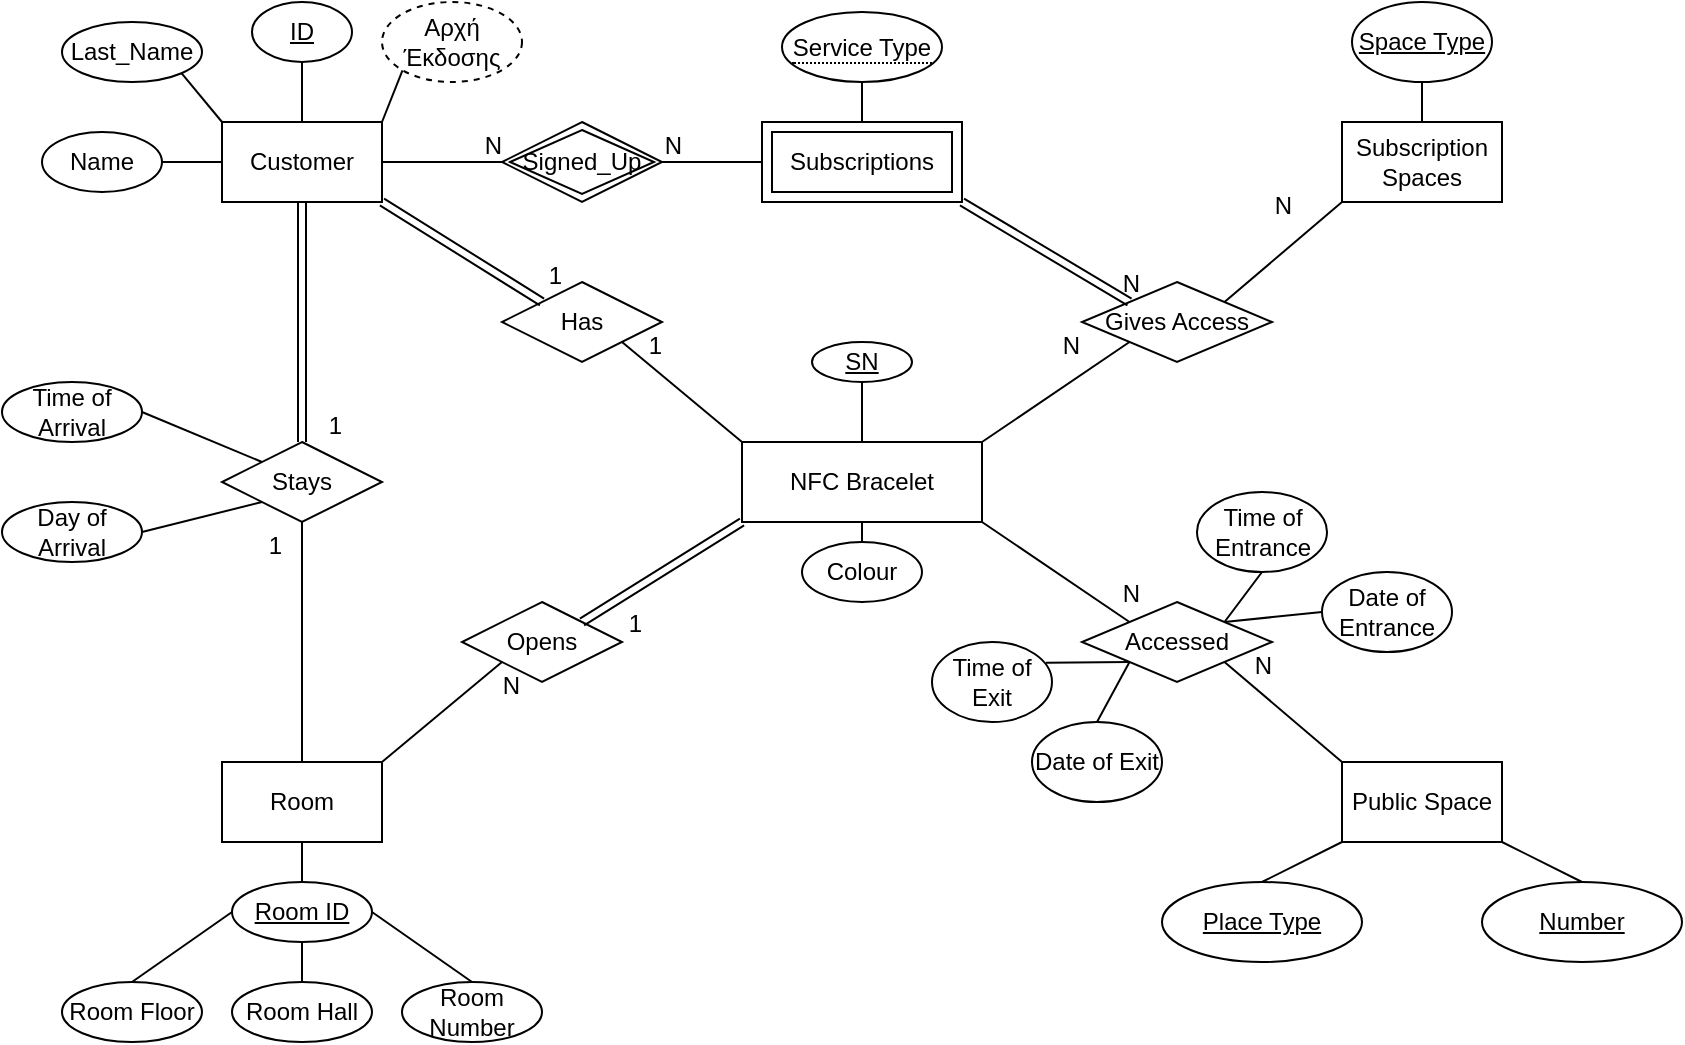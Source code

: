 <mxfile version="14.6.2" type="google"><diagram id="R2lEEEUBdFMjLlhIrx00" name="Page-1"><mxGraphModel dx="1278" dy="548" grid="1" gridSize="10" guides="1" tooltips="1" connect="1" arrows="1" fold="1" page="1" pageScale="1" pageWidth="850" pageHeight="1100" math="0" shadow="0" extFonts="Permanent Marker^https://fonts.googleapis.com/css?family=Permanent+Marker"><root><mxCell id="0"/><mxCell id="1" parent="0"/><mxCell id="50iBmGkazWA11hhUXQhm-44" value="Customer" style="whiteSpace=wrap;html=1;align=center;" vertex="1" parent="1"><mxGeometry x="120" y="80" width="80" height="40" as="geometry"/></mxCell><mxCell id="50iBmGkazWA11hhUXQhm-45" value="Subscription&lt;br&gt;Spaces" style="whiteSpace=wrap;html=1;align=center;" vertex="1" parent="1"><mxGeometry x="680" y="80" width="80" height="40" as="geometry"/></mxCell><mxCell id="50iBmGkazWA11hhUXQhm-46" value="Room" style="whiteSpace=wrap;html=1;align=center;" vertex="1" parent="1"><mxGeometry x="120" y="400" width="80" height="40" as="geometry"/></mxCell><mxCell id="50iBmGkazWA11hhUXQhm-47" value="NFC Bracelet" style="whiteSpace=wrap;html=1;align=center;" vertex="1" parent="1"><mxGeometry x="380" y="240" width="120" height="40" as="geometry"/></mxCell><mxCell id="50iBmGkazWA11hhUXQhm-48" value="Public Space" style="whiteSpace=wrap;html=1;align=center;" vertex="1" parent="1"><mxGeometry x="680" y="400" width="80" height="40" as="geometry"/></mxCell><mxCell id="50iBmGkazWA11hhUXQhm-49" value="Name" style="ellipse;whiteSpace=wrap;html=1;align=center;" vertex="1" parent="1"><mxGeometry x="30" y="85" width="60" height="30" as="geometry"/></mxCell><mxCell id="50iBmGkazWA11hhUXQhm-52" value="Last_Name" style="ellipse;whiteSpace=wrap;html=1;align=center;" vertex="1" parent="1"><mxGeometry x="40" y="30" width="70" height="30" as="geometry"/></mxCell><mxCell id="50iBmGkazWA11hhUXQhm-53" value="ID" style="ellipse;whiteSpace=wrap;html=1;align=center;fontStyle=4;" vertex="1" parent="1"><mxGeometry x="135" y="20" width="50" height="30" as="geometry"/></mxCell><mxCell id="50iBmGkazWA11hhUXQhm-56" value="" style="endArrow=none;html=1;rounded=0;exitX=0;exitY=0.5;exitDx=0;exitDy=0;entryX=1;entryY=0.5;entryDx=0;entryDy=0;" edge="1" parent="1" source="50iBmGkazWA11hhUXQhm-44" target="50iBmGkazWA11hhUXQhm-49"><mxGeometry relative="1" as="geometry"><mxPoint x="380" y="170" as="sourcePoint"/><mxPoint x="540" y="170" as="targetPoint"/></mxGeometry></mxCell><mxCell id="50iBmGkazWA11hhUXQhm-57" value="" style="endArrow=none;html=1;rounded=0;exitX=0;exitY=0;exitDx=0;exitDy=0;entryX=1;entryY=1;entryDx=0;entryDy=0;" edge="1" parent="1" source="50iBmGkazWA11hhUXQhm-44" target="50iBmGkazWA11hhUXQhm-52"><mxGeometry relative="1" as="geometry"><mxPoint x="130" y="110" as="sourcePoint"/><mxPoint x="100" y="110" as="targetPoint"/></mxGeometry></mxCell><mxCell id="50iBmGkazWA11hhUXQhm-58" value="" style="endArrow=none;html=1;rounded=0;exitX=0.5;exitY=0;exitDx=0;exitDy=0;entryX=0.5;entryY=1;entryDx=0;entryDy=0;" edge="1" parent="1" source="50iBmGkazWA11hhUXQhm-44" target="50iBmGkazWA11hhUXQhm-53"><mxGeometry relative="1" as="geometry"><mxPoint x="140" y="120" as="sourcePoint"/><mxPoint x="110" y="120" as="targetPoint"/></mxGeometry></mxCell><mxCell id="50iBmGkazWA11hhUXQhm-59" value="Αρχή Έκδοσης" style="ellipse;whiteSpace=wrap;html=1;align=center;dashed=1;" vertex="1" parent="1"><mxGeometry x="200" y="20" width="70" height="40" as="geometry"/></mxCell><mxCell id="50iBmGkazWA11hhUXQhm-61" value="" style="endArrow=none;html=1;rounded=0;exitX=0;exitY=1;exitDx=0;exitDy=0;entryX=1;entryY=0;entryDx=0;entryDy=0;" edge="1" parent="1" source="50iBmGkazWA11hhUXQhm-59" target="50iBmGkazWA11hhUXQhm-44"><mxGeometry relative="1" as="geometry"><mxPoint x="380" y="170" as="sourcePoint"/><mxPoint x="540" y="170" as="targetPoint"/></mxGeometry></mxCell><mxCell id="50iBmGkazWA11hhUXQhm-62" value="Stays" style="shape=rhombus;perimeter=rhombusPerimeter;whiteSpace=wrap;html=1;align=center;" vertex="1" parent="1"><mxGeometry x="120" y="240" width="80" height="40" as="geometry"/></mxCell><mxCell id="50iBmGkazWA11hhUXQhm-63" value="" style="shape=link;html=1;rounded=0;exitX=0.5;exitY=1;exitDx=0;exitDy=0;entryX=0.5;entryY=0;entryDx=0;entryDy=0;" edge="1" parent="1" source="50iBmGkazWA11hhUXQhm-44" target="50iBmGkazWA11hhUXQhm-62"><mxGeometry relative="1" as="geometry"><mxPoint x="380" y="370" as="sourcePoint"/><mxPoint x="540" y="370" as="targetPoint"/></mxGeometry></mxCell><mxCell id="50iBmGkazWA11hhUXQhm-64" value="1" style="resizable=0;html=1;align=right;verticalAlign=bottom;" connectable="0" vertex="1" parent="50iBmGkazWA11hhUXQhm-63"><mxGeometry x="1" relative="1" as="geometry"><mxPoint x="20" as="offset"/></mxGeometry></mxCell><mxCell id="50iBmGkazWA11hhUXQhm-65" value="" style="endArrow=none;html=1;rounded=0;exitX=0.5;exitY=0;exitDx=0;exitDy=0;entryX=0.5;entryY=1;entryDx=0;entryDy=0;" edge="1" parent="1" source="50iBmGkazWA11hhUXQhm-46" target="50iBmGkazWA11hhUXQhm-62"><mxGeometry relative="1" as="geometry"><mxPoint x="380" y="370" as="sourcePoint"/><mxPoint x="540" y="370" as="targetPoint"/></mxGeometry></mxCell><mxCell id="50iBmGkazWA11hhUXQhm-66" value="1" style="resizable=0;html=1;align=right;verticalAlign=bottom;" connectable="0" vertex="1" parent="50iBmGkazWA11hhUXQhm-65"><mxGeometry x="1" relative="1" as="geometry"><mxPoint x="-10" y="20" as="offset"/></mxGeometry></mxCell><mxCell id="50iBmGkazWA11hhUXQhm-67" value="Time of Arrival" style="ellipse;whiteSpace=wrap;html=1;align=center;" vertex="1" parent="1"><mxGeometry x="10" y="210" width="70" height="30" as="geometry"/></mxCell><mxCell id="50iBmGkazWA11hhUXQhm-71" value="Day of Arrival" style="ellipse;whiteSpace=wrap;html=1;align=center;" vertex="1" parent="1"><mxGeometry x="10" y="270" width="70" height="30" as="geometry"/></mxCell><mxCell id="50iBmGkazWA11hhUXQhm-73" value="" style="endArrow=none;html=1;rounded=0;exitX=1;exitY=0.5;exitDx=0;exitDy=0;entryX=0;entryY=0;entryDx=0;entryDy=0;" edge="1" parent="1" source="50iBmGkazWA11hhUXQhm-67" target="50iBmGkazWA11hhUXQhm-62"><mxGeometry relative="1" as="geometry"><mxPoint x="380" y="370" as="sourcePoint"/><mxPoint x="540" y="370" as="targetPoint"/></mxGeometry></mxCell><mxCell id="50iBmGkazWA11hhUXQhm-74" value="" style="endArrow=none;html=1;rounded=0;exitX=1;exitY=0.5;exitDx=0;exitDy=0;entryX=0;entryY=1;entryDx=0;entryDy=0;" edge="1" parent="1" source="50iBmGkazWA11hhUXQhm-71" target="50iBmGkazWA11hhUXQhm-62"><mxGeometry relative="1" as="geometry"><mxPoint x="90" y="235" as="sourcePoint"/><mxPoint x="150" y="260" as="targetPoint"/></mxGeometry></mxCell><mxCell id="50iBmGkazWA11hhUXQhm-76" value="Room Floor" style="ellipse;whiteSpace=wrap;html=1;align=center;" vertex="1" parent="1"><mxGeometry x="40" y="510" width="70" height="30" as="geometry"/></mxCell><mxCell id="50iBmGkazWA11hhUXQhm-77" value="Room Hall" style="ellipse;whiteSpace=wrap;html=1;align=center;" vertex="1" parent="1"><mxGeometry x="125" y="510" width="70" height="30" as="geometry"/></mxCell><mxCell id="50iBmGkazWA11hhUXQhm-78" value="Room Number" style="ellipse;whiteSpace=wrap;html=1;align=center;" vertex="1" parent="1"><mxGeometry x="210" y="510" width="70" height="30" as="geometry"/></mxCell><mxCell id="50iBmGkazWA11hhUXQhm-79" value="" style="endArrow=none;html=1;rounded=0;exitX=0.5;exitY=0;exitDx=0;exitDy=0;entryX=0;entryY=0.5;entryDx=0;entryDy=0;" edge="1" parent="1" source="50iBmGkazWA11hhUXQhm-76" target="50iBmGkazWA11hhUXQhm-80"><mxGeometry relative="1" as="geometry"><mxPoint x="380" y="360" as="sourcePoint"/><mxPoint x="60" y="470" as="targetPoint"/></mxGeometry></mxCell><mxCell id="50iBmGkazWA11hhUXQhm-80" value="Room ID" style="ellipse;whiteSpace=wrap;html=1;align=center;fontStyle=4;" vertex="1" parent="1"><mxGeometry x="125" y="460" width="70" height="30" as="geometry"/></mxCell><mxCell id="50iBmGkazWA11hhUXQhm-81" value="" style="endArrow=none;html=1;rounded=0;exitX=0.5;exitY=0;exitDx=0;exitDy=0;entryX=0.5;entryY=1;entryDx=0;entryDy=0;" edge="1" parent="1" source="50iBmGkazWA11hhUXQhm-77" target="50iBmGkazWA11hhUXQhm-80"><mxGeometry relative="1" as="geometry"><mxPoint x="85" y="520" as="sourcePoint"/><mxPoint x="135" y="485" as="targetPoint"/></mxGeometry></mxCell><mxCell id="50iBmGkazWA11hhUXQhm-82" value="" style="endArrow=none;html=1;rounded=0;exitX=0.5;exitY=0;exitDx=0;exitDy=0;entryX=1;entryY=0.5;entryDx=0;entryDy=0;" edge="1" parent="1" source="50iBmGkazWA11hhUXQhm-78" target="50iBmGkazWA11hhUXQhm-80"><mxGeometry relative="1" as="geometry"><mxPoint x="95" y="530" as="sourcePoint"/><mxPoint x="145" y="495" as="targetPoint"/></mxGeometry></mxCell><mxCell id="50iBmGkazWA11hhUXQhm-84" value="" style="endArrow=none;html=1;rounded=0;exitX=0.5;exitY=0;exitDx=0;exitDy=0;entryX=0.5;entryY=1;entryDx=0;entryDy=0;" edge="1" parent="1" source="50iBmGkazWA11hhUXQhm-80" target="50iBmGkazWA11hhUXQhm-46"><mxGeometry relative="1" as="geometry"><mxPoint x="105" y="540" as="sourcePoint"/><mxPoint x="155" y="505" as="targetPoint"/></mxGeometry></mxCell><mxCell id="50iBmGkazWA11hhUXQhm-86" value="Accessed" style="shape=rhombus;perimeter=rhombusPerimeter;whiteSpace=wrap;html=1;align=center;" vertex="1" parent="1"><mxGeometry x="550" y="320" width="95" height="40" as="geometry"/></mxCell><mxCell id="50iBmGkazWA11hhUXQhm-92" value="Number" style="ellipse;whiteSpace=wrap;html=1;align=center;fontStyle=4;" vertex="1" parent="1"><mxGeometry x="750" y="460" width="100" height="40" as="geometry"/></mxCell><mxCell id="50iBmGkazWA11hhUXQhm-93" value="Place Type" style="ellipse;whiteSpace=wrap;html=1;align=center;fontStyle=4;" vertex="1" parent="1"><mxGeometry x="590" y="460" width="100" height="40" as="geometry"/></mxCell><mxCell id="50iBmGkazWA11hhUXQhm-95" value="" style="endArrow=none;html=1;rounded=0;entryX=0;entryY=1;entryDx=0;entryDy=0;exitX=0.5;exitY=0;exitDx=0;exitDy=0;" edge="1" parent="1" source="50iBmGkazWA11hhUXQhm-93" target="50iBmGkazWA11hhUXQhm-48"><mxGeometry relative="1" as="geometry"><mxPoint x="380" y="360" as="sourcePoint"/><mxPoint x="540" y="360" as="targetPoint"/></mxGeometry></mxCell><mxCell id="50iBmGkazWA11hhUXQhm-96" value="" style="endArrow=none;html=1;rounded=0;entryX=1;entryY=1;entryDx=0;entryDy=0;exitX=0.5;exitY=0;exitDx=0;exitDy=0;" edge="1" parent="1" source="50iBmGkazWA11hhUXQhm-92" target="50iBmGkazWA11hhUXQhm-48"><mxGeometry relative="1" as="geometry"><mxPoint x="640" y="470" as="sourcePoint"/><mxPoint x="650" y="450" as="targetPoint"/></mxGeometry></mxCell><mxCell id="50iBmGkazWA11hhUXQhm-105" value="Opens" style="shape=rhombus;perimeter=rhombusPerimeter;whiteSpace=wrap;html=1;align=center;" vertex="1" parent="1"><mxGeometry x="240" y="320" width="80" height="40" as="geometry"/></mxCell><mxCell id="50iBmGkazWA11hhUXQhm-107" value="Has" style="shape=rhombus;perimeter=rhombusPerimeter;whiteSpace=wrap;html=1;align=center;" vertex="1" parent="1"><mxGeometry x="260" y="160" width="80" height="40" as="geometry"/></mxCell><mxCell id="50iBmGkazWA11hhUXQhm-108" value="" style="shape=link;html=1;rounded=0;exitX=1;exitY=1;exitDx=0;exitDy=0;" edge="1" parent="1" source="50iBmGkazWA11hhUXQhm-44"><mxGeometry relative="1" as="geometry"><mxPoint x="380" y="320" as="sourcePoint"/><mxPoint x="280" y="170" as="targetPoint"/></mxGeometry></mxCell><mxCell id="50iBmGkazWA11hhUXQhm-109" value="1" style="resizable=0;html=1;align=right;verticalAlign=bottom;" connectable="0" vertex="1" parent="50iBmGkazWA11hhUXQhm-108"><mxGeometry x="1" relative="1" as="geometry"><mxPoint x="10" y="-5" as="offset"/></mxGeometry></mxCell><mxCell id="50iBmGkazWA11hhUXQhm-112" value="" style="shape=link;html=1;rounded=0;exitX=1;exitY=0;exitDx=0;exitDy=0;entryX=0;entryY=1;entryDx=0;entryDy=0;" edge="1" parent="1" source="50iBmGkazWA11hhUXQhm-105" target="50iBmGkazWA11hhUXQhm-47"><mxGeometry relative="1" as="geometry"><mxPoint x="390" y="250" as="sourcePoint"/><mxPoint x="322.4" y="205.8" as="targetPoint"/></mxGeometry></mxCell><mxCell id="50iBmGkazWA11hhUXQhm-113" value="1" style="resizable=0;html=1;align=right;verticalAlign=bottom;" connectable="0" vertex="1" parent="50iBmGkazWA11hhUXQhm-112"><mxGeometry x="1" relative="1" as="geometry"><mxPoint x="-50" y="60" as="offset"/></mxGeometry></mxCell><mxCell id="50iBmGkazWA11hhUXQhm-114" value="" style="endArrow=none;html=1;rounded=0;exitX=0;exitY=0;exitDx=0;exitDy=0;entryX=1;entryY=1;entryDx=0;entryDy=0;" edge="1" parent="1" source="50iBmGkazWA11hhUXQhm-47" target="50iBmGkazWA11hhUXQhm-107"><mxGeometry relative="1" as="geometry"><mxPoint x="380" y="320" as="sourcePoint"/><mxPoint x="380" y="180" as="targetPoint"/></mxGeometry></mxCell><mxCell id="50iBmGkazWA11hhUXQhm-115" value="1" style="resizable=0;html=1;align=right;verticalAlign=bottom;" connectable="0" vertex="1" parent="50iBmGkazWA11hhUXQhm-114"><mxGeometry x="1" relative="1" as="geometry"><mxPoint x="20" y="10" as="offset"/></mxGeometry></mxCell><mxCell id="50iBmGkazWA11hhUXQhm-116" value="Gives Access" style="shape=rhombus;perimeter=rhombusPerimeter;whiteSpace=wrap;html=1;align=center;" vertex="1" parent="1"><mxGeometry x="550" y="160" width="95" height="40" as="geometry"/></mxCell><mxCell id="50iBmGkazWA11hhUXQhm-118" value="Subscriptions" style="shape=ext;margin=3;double=1;whiteSpace=wrap;html=1;align=center;" vertex="1" parent="1"><mxGeometry x="390" y="80" width="100" height="40" as="geometry"/></mxCell><mxCell id="50iBmGkazWA11hhUXQhm-119" value="Signed_Up" style="shape=rhombus;double=1;perimeter=rhombusPerimeter;whiteSpace=wrap;html=1;align=center;" vertex="1" parent="1"><mxGeometry x="260" y="80" width="80" height="40" as="geometry"/></mxCell><mxCell id="50iBmGkazWA11hhUXQhm-120" value="" style="endArrow=none;html=1;rounded=0;exitX=1;exitY=0.5;exitDx=0;exitDy=0;entryX=0;entryY=0.5;entryDx=0;entryDy=0;" edge="1" parent="1" source="50iBmGkazWA11hhUXQhm-44" target="50iBmGkazWA11hhUXQhm-119"><mxGeometry relative="1" as="geometry"><mxPoint x="380" y="310" as="sourcePoint"/><mxPoint x="540" y="310" as="targetPoint"/></mxGeometry></mxCell><mxCell id="50iBmGkazWA11hhUXQhm-121" value="N" style="resizable=0;html=1;align=right;verticalAlign=bottom;" connectable="0" vertex="1" parent="50iBmGkazWA11hhUXQhm-120"><mxGeometry x="1" relative="1" as="geometry"/></mxCell><mxCell id="50iBmGkazWA11hhUXQhm-122" value="" style="endArrow=none;html=1;rounded=0;exitX=0;exitY=0.5;exitDx=0;exitDy=0;entryX=1;entryY=0.5;entryDx=0;entryDy=0;" edge="1" parent="1" source="50iBmGkazWA11hhUXQhm-118" target="50iBmGkazWA11hhUXQhm-119"><mxGeometry relative="1" as="geometry"><mxPoint x="380" y="310" as="sourcePoint"/><mxPoint x="540" y="310" as="targetPoint"/></mxGeometry></mxCell><mxCell id="50iBmGkazWA11hhUXQhm-123" value="N" style="resizable=0;html=1;align=right;verticalAlign=bottom;" connectable="0" vertex="1" parent="50iBmGkazWA11hhUXQhm-122"><mxGeometry x="1" relative="1" as="geometry"><mxPoint x="10" as="offset"/></mxGeometry></mxCell><mxCell id="50iBmGkazWA11hhUXQhm-125" value="Space Type" style="ellipse;whiteSpace=wrap;html=1;align=center;fontStyle=4;" vertex="1" parent="1"><mxGeometry x="685" y="20" width="70" height="40" as="geometry"/></mxCell><mxCell id="50iBmGkazWA11hhUXQhm-126" value="" style="endArrow=none;html=1;rounded=0;exitX=0.5;exitY=1;exitDx=0;exitDy=0;" edge="1" parent="1" source="50iBmGkazWA11hhUXQhm-125" target="50iBmGkazWA11hhUXQhm-45"><mxGeometry relative="1" as="geometry"><mxPoint x="380" y="150" as="sourcePoint"/><mxPoint x="540" y="150" as="targetPoint"/></mxGeometry></mxCell><mxCell id="50iBmGkazWA11hhUXQhm-128" value="&lt;span style=&quot;border-bottom: 1px dotted&quot;&gt;Service Type&lt;/span&gt;" style="ellipse;whiteSpace=wrap;html=1;align=center;" vertex="1" parent="1"><mxGeometry x="400" y="25" width="80" height="35" as="geometry"/></mxCell><mxCell id="50iBmGkazWA11hhUXQhm-129" value="" style="endArrow=none;html=1;rounded=0;exitX=0.5;exitY=1;exitDx=0;exitDy=0;entryX=0.5;entryY=0;entryDx=0;entryDy=0;" edge="1" parent="1" source="50iBmGkazWA11hhUXQhm-128" target="50iBmGkazWA11hhUXQhm-118"><mxGeometry relative="1" as="geometry"><mxPoint x="380" y="150" as="sourcePoint"/><mxPoint x="540" y="150" as="targetPoint"/></mxGeometry></mxCell><mxCell id="50iBmGkazWA11hhUXQhm-130" value="" style="shape=link;html=1;rounded=0;exitX=1;exitY=1;exitDx=0;exitDy=0;entryX=0;entryY=0;entryDx=0;entryDy=0;" edge="1" parent="1" source="50iBmGkazWA11hhUXQhm-118" target="50iBmGkazWA11hhUXQhm-116"><mxGeometry relative="1" as="geometry"><mxPoint x="380" y="150" as="sourcePoint"/><mxPoint x="540" y="150" as="targetPoint"/></mxGeometry></mxCell><mxCell id="50iBmGkazWA11hhUXQhm-131" value="N" style="resizable=0;html=1;align=right;verticalAlign=bottom;" connectable="0" vertex="1" parent="50iBmGkazWA11hhUXQhm-130"><mxGeometry x="1" relative="1" as="geometry"><mxPoint x="6" as="offset"/></mxGeometry></mxCell><mxCell id="50iBmGkazWA11hhUXQhm-134" value="" style="endArrow=none;html=1;rounded=0;exitX=1;exitY=0;exitDx=0;exitDy=0;entryX=0;entryY=1;entryDx=0;entryDy=0;" edge="1" parent="1" source="50iBmGkazWA11hhUXQhm-47" target="50iBmGkazWA11hhUXQhm-116"><mxGeometry relative="1" as="geometry"><mxPoint x="380" y="150" as="sourcePoint"/><mxPoint x="570" y="180" as="targetPoint"/></mxGeometry></mxCell><mxCell id="50iBmGkazWA11hhUXQhm-135" value="N" style="resizable=0;html=1;align=right;verticalAlign=bottom;" connectable="0" vertex="1" parent="50iBmGkazWA11hhUXQhm-134"><mxGeometry x="1" relative="1" as="geometry"><mxPoint x="-24" y="10" as="offset"/></mxGeometry></mxCell><mxCell id="50iBmGkazWA11hhUXQhm-136" value="SN" style="ellipse;whiteSpace=wrap;html=1;align=center;fontStyle=4;" vertex="1" parent="1"><mxGeometry x="415" y="190" width="50" height="20" as="geometry"/></mxCell><mxCell id="50iBmGkazWA11hhUXQhm-137" value="" style="endArrow=none;html=1;rounded=0;exitX=0.5;exitY=1;exitDx=0;exitDy=0;" edge="1" parent="1" source="50iBmGkazWA11hhUXQhm-136" target="50iBmGkazWA11hhUXQhm-47"><mxGeometry relative="1" as="geometry"><mxPoint x="380" y="250" as="sourcePoint"/><mxPoint x="540" y="250" as="targetPoint"/></mxGeometry></mxCell><mxCell id="50iBmGkazWA11hhUXQhm-138" value="Colour" style="ellipse;whiteSpace=wrap;html=1;align=center;" vertex="1" parent="1"><mxGeometry x="410" y="290" width="60" height="30" as="geometry"/></mxCell><mxCell id="50iBmGkazWA11hhUXQhm-139" value="" style="endArrow=none;html=1;rounded=0;exitX=0.5;exitY=1;exitDx=0;exitDy=0;" edge="1" parent="1" source="50iBmGkazWA11hhUXQhm-47" target="50iBmGkazWA11hhUXQhm-138"><mxGeometry relative="1" as="geometry"><mxPoint x="380" y="250" as="sourcePoint"/><mxPoint x="540" y="250" as="targetPoint"/></mxGeometry></mxCell><mxCell id="50iBmGkazWA11hhUXQhm-143" value="Time of Exit" style="ellipse;whiteSpace=wrap;html=1;align=center;" vertex="1" parent="1"><mxGeometry x="475" y="340" width="60" height="40" as="geometry"/></mxCell><mxCell id="50iBmGkazWA11hhUXQhm-144" value="Date of Exit" style="ellipse;whiteSpace=wrap;html=1;align=center;" vertex="1" parent="1"><mxGeometry x="525" y="380" width="65" height="40" as="geometry"/></mxCell><mxCell id="50iBmGkazWA11hhUXQhm-145" value="Time of Entrance" style="ellipse;whiteSpace=wrap;html=1;align=center;" vertex="1" parent="1"><mxGeometry x="607.5" y="265" width="65" height="40" as="geometry"/></mxCell><mxCell id="50iBmGkazWA11hhUXQhm-146" value="Date of Entrance" style="ellipse;whiteSpace=wrap;html=1;align=center;" vertex="1" parent="1"><mxGeometry x="670" y="305" width="65" height="40" as="geometry"/></mxCell><mxCell id="50iBmGkazWA11hhUXQhm-147" value="" style="endArrow=none;html=1;rounded=0;entryX=0;entryY=1;entryDx=0;entryDy=0;exitX=0.95;exitY=0.259;exitDx=0;exitDy=0;exitPerimeter=0;" edge="1" parent="1" source="50iBmGkazWA11hhUXQhm-143" target="50iBmGkazWA11hhUXQhm-86"><mxGeometry relative="1" as="geometry"><mxPoint x="380" y="330" as="sourcePoint"/><mxPoint x="540" y="330" as="targetPoint"/></mxGeometry></mxCell><mxCell id="50iBmGkazWA11hhUXQhm-148" value="" style="endArrow=none;html=1;rounded=0;entryX=0;entryY=1;entryDx=0;entryDy=0;exitX=0.5;exitY=0;exitDx=0;exitDy=0;" edge="1" parent="1" source="50iBmGkazWA11hhUXQhm-144" target="50iBmGkazWA11hhUXQhm-86"><mxGeometry relative="1" as="geometry"><mxPoint x="542" y="360.36" as="sourcePoint"/><mxPoint x="560" y="350" as="targetPoint"/></mxGeometry></mxCell><mxCell id="50iBmGkazWA11hhUXQhm-149" value="" style="endArrow=none;html=1;rounded=0;entryX=1;entryY=0;entryDx=0;entryDy=0;exitX=0.5;exitY=1;exitDx=0;exitDy=0;" edge="1" parent="1" source="50iBmGkazWA11hhUXQhm-145" target="50iBmGkazWA11hhUXQhm-86"><mxGeometry relative="1" as="geometry"><mxPoint x="552" y="370.36" as="sourcePoint"/><mxPoint x="570" y="360" as="targetPoint"/></mxGeometry></mxCell><mxCell id="50iBmGkazWA11hhUXQhm-150" value="" style="endArrow=none;html=1;rounded=0;entryX=0;entryY=0.5;entryDx=0;entryDy=0;exitX=1;exitY=0;exitDx=0;exitDy=0;" edge="1" parent="1" source="50iBmGkazWA11hhUXQhm-86" target="50iBmGkazWA11hhUXQhm-146"><mxGeometry relative="1" as="geometry"><mxPoint x="562" y="380.36" as="sourcePoint"/><mxPoint x="580" y="370" as="targetPoint"/></mxGeometry></mxCell><mxCell id="50iBmGkazWA11hhUXQhm-153" value="" style="endArrow=none;html=1;rounded=0;exitX=1;exitY=1;exitDx=0;exitDy=0;entryX=0;entryY=0;entryDx=0;entryDy=0;" edge="1" parent="1" source="50iBmGkazWA11hhUXQhm-47" target="50iBmGkazWA11hhUXQhm-86"><mxGeometry relative="1" as="geometry"><mxPoint x="510" y="250" as="sourcePoint"/><mxPoint x="583.75" y="200" as="targetPoint"/></mxGeometry></mxCell><mxCell id="50iBmGkazWA11hhUXQhm-154" value="N" style="resizable=0;html=1;align=right;verticalAlign=bottom;" connectable="0" vertex="1" parent="50iBmGkazWA11hhUXQhm-153"><mxGeometry x="1" relative="1" as="geometry"><mxPoint x="6" y="-5" as="offset"/></mxGeometry></mxCell><mxCell id="50iBmGkazWA11hhUXQhm-155" value="" style="endArrow=none;html=1;rounded=0;exitX=1;exitY=0;exitDx=0;exitDy=0;entryX=0;entryY=1;entryDx=0;entryDy=0;" edge="1" parent="1" source="50iBmGkazWA11hhUXQhm-116" target="50iBmGkazWA11hhUXQhm-45"><mxGeometry relative="1" as="geometry"><mxPoint x="510" y="250" as="sourcePoint"/><mxPoint x="583.75" y="200" as="targetPoint"/></mxGeometry></mxCell><mxCell id="50iBmGkazWA11hhUXQhm-156" value="N" style="resizable=0;html=1;align=right;verticalAlign=bottom;" connectable="0" vertex="1" parent="50iBmGkazWA11hhUXQhm-155"><mxGeometry x="1" relative="1" as="geometry"><mxPoint x="-24" y="10" as="offset"/></mxGeometry></mxCell><mxCell id="50iBmGkazWA11hhUXQhm-157" value="" style="endArrow=none;html=1;rounded=0;exitX=0;exitY=0;exitDx=0;exitDy=0;entryX=1;entryY=1;entryDx=0;entryDy=0;" edge="1" parent="1" source="50iBmGkazWA11hhUXQhm-48" target="50iBmGkazWA11hhUXQhm-86"><mxGeometry relative="1" as="geometry"><mxPoint x="520" y="260" as="sourcePoint"/><mxPoint x="593.75" y="210" as="targetPoint"/></mxGeometry></mxCell><mxCell id="50iBmGkazWA11hhUXQhm-158" value="N" style="resizable=0;html=1;align=right;verticalAlign=bottom;" connectable="0" vertex="1" parent="50iBmGkazWA11hhUXQhm-157"><mxGeometry x="1" relative="1" as="geometry"><mxPoint x="24" y="10" as="offset"/></mxGeometry></mxCell><mxCell id="50iBmGkazWA11hhUXQhm-159" value="" style="endArrow=none;html=1;rounded=0;exitX=1;exitY=0;exitDx=0;exitDy=0;entryX=0;entryY=1;entryDx=0;entryDy=0;" edge="1" parent="1" source="50iBmGkazWA11hhUXQhm-46" target="50iBmGkazWA11hhUXQhm-105"><mxGeometry relative="1" as="geometry"><mxPoint x="430" y="300" as="sourcePoint"/><mxPoint x="590" y="300" as="targetPoint"/></mxGeometry></mxCell><mxCell id="50iBmGkazWA11hhUXQhm-160" value="N" style="resizable=0;html=1;align=right;verticalAlign=bottom;" connectable="0" vertex="1" parent="50iBmGkazWA11hhUXQhm-159"><mxGeometry x="1" relative="1" as="geometry"><mxPoint x="10" y="20" as="offset"/></mxGeometry></mxCell></root></mxGraphModel></diagram></mxfile>
